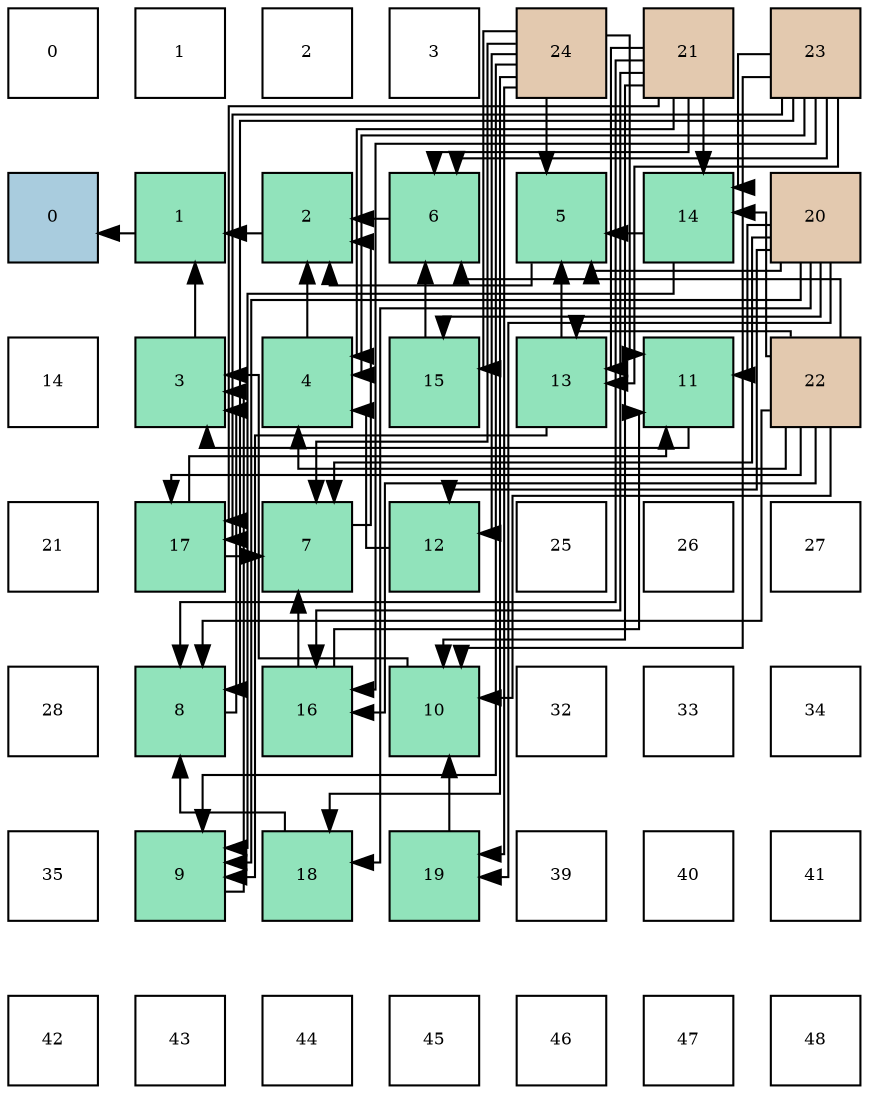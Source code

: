 digraph layout{
 rankdir=TB;
 splines=ortho;
 node [style=filled shape=square fixedsize=true width=0.6];
0[label="0", fontsize=8, fillcolor="#ffffff"];
1[label="1", fontsize=8, fillcolor="#ffffff"];
2[label="2", fontsize=8, fillcolor="#ffffff"];
3[label="3", fontsize=8, fillcolor="#ffffff"];
4[label="24", fontsize=8, fillcolor="#e3c9af"];
5[label="21", fontsize=8, fillcolor="#e3c9af"];
6[label="23", fontsize=8, fillcolor="#e3c9af"];
7[label="0", fontsize=8, fillcolor="#a9ccde"];
8[label="1", fontsize=8, fillcolor="#91e3bb"];
9[label="2", fontsize=8, fillcolor="#91e3bb"];
10[label="6", fontsize=8, fillcolor="#91e3bb"];
11[label="5", fontsize=8, fillcolor="#91e3bb"];
12[label="14", fontsize=8, fillcolor="#91e3bb"];
13[label="20", fontsize=8, fillcolor="#e3c9af"];
14[label="14", fontsize=8, fillcolor="#ffffff"];
15[label="3", fontsize=8, fillcolor="#91e3bb"];
16[label="4", fontsize=8, fillcolor="#91e3bb"];
17[label="15", fontsize=8, fillcolor="#91e3bb"];
18[label="13", fontsize=8, fillcolor="#91e3bb"];
19[label="11", fontsize=8, fillcolor="#91e3bb"];
20[label="22", fontsize=8, fillcolor="#e3c9af"];
21[label="21", fontsize=8, fillcolor="#ffffff"];
22[label="17", fontsize=8, fillcolor="#91e3bb"];
23[label="7", fontsize=8, fillcolor="#91e3bb"];
24[label="12", fontsize=8, fillcolor="#91e3bb"];
25[label="25", fontsize=8, fillcolor="#ffffff"];
26[label="26", fontsize=8, fillcolor="#ffffff"];
27[label="27", fontsize=8, fillcolor="#ffffff"];
28[label="28", fontsize=8, fillcolor="#ffffff"];
29[label="8", fontsize=8, fillcolor="#91e3bb"];
30[label="16", fontsize=8, fillcolor="#91e3bb"];
31[label="10", fontsize=8, fillcolor="#91e3bb"];
32[label="32", fontsize=8, fillcolor="#ffffff"];
33[label="33", fontsize=8, fillcolor="#ffffff"];
34[label="34", fontsize=8, fillcolor="#ffffff"];
35[label="35", fontsize=8, fillcolor="#ffffff"];
36[label="9", fontsize=8, fillcolor="#91e3bb"];
37[label="18", fontsize=8, fillcolor="#91e3bb"];
38[label="19", fontsize=8, fillcolor="#91e3bb"];
39[label="39", fontsize=8, fillcolor="#ffffff"];
40[label="40", fontsize=8, fillcolor="#ffffff"];
41[label="41", fontsize=8, fillcolor="#ffffff"];
42[label="42", fontsize=8, fillcolor="#ffffff"];
43[label="43", fontsize=8, fillcolor="#ffffff"];
44[label="44", fontsize=8, fillcolor="#ffffff"];
45[label="45", fontsize=8, fillcolor="#ffffff"];
46[label="46", fontsize=8, fillcolor="#ffffff"];
47[label="47", fontsize=8, fillcolor="#ffffff"];
48[label="48", fontsize=8, fillcolor="#ffffff"];
edge [constraint=false, style=vis];8 -> 7;
9 -> 8;
15 -> 8;
16 -> 9;
11 -> 9;
10 -> 9;
23 -> 9;
29 -> 15;
36 -> 15;
31 -> 15;
19 -> 15;
24 -> 16;
5 -> 16;
20 -> 16;
6 -> 16;
18 -> 11;
12 -> 11;
13 -> 11;
4 -> 11;
17 -> 10;
5 -> 10;
20 -> 10;
6 -> 10;
30 -> 23;
22 -> 23;
13 -> 23;
4 -> 23;
37 -> 29;
5 -> 29;
20 -> 29;
6 -> 29;
18 -> 36;
12 -> 36;
13 -> 36;
4 -> 36;
38 -> 31;
5 -> 31;
20 -> 31;
6 -> 31;
30 -> 19;
22 -> 19;
13 -> 19;
4 -> 19;
13 -> 24;
4 -> 24;
5 -> 18;
20 -> 18;
6 -> 18;
5 -> 12;
20 -> 12;
6 -> 12;
13 -> 17;
4 -> 17;
5 -> 30;
20 -> 30;
6 -> 30;
5 -> 22;
20 -> 22;
6 -> 22;
13 -> 37;
4 -> 37;
13 -> 38;
4 -> 38;
edge [constraint=true, style=invis];
0 -> 7 -> 14 -> 21 -> 28 -> 35 -> 42;
1 -> 8 -> 15 -> 22 -> 29 -> 36 -> 43;
2 -> 9 -> 16 -> 23 -> 30 -> 37 -> 44;
3 -> 10 -> 17 -> 24 -> 31 -> 38 -> 45;
4 -> 11 -> 18 -> 25 -> 32 -> 39 -> 46;
5 -> 12 -> 19 -> 26 -> 33 -> 40 -> 47;
6 -> 13 -> 20 -> 27 -> 34 -> 41 -> 48;
rank = same {0 -> 1 -> 2 -> 3 -> 4 -> 5 -> 6};
rank = same {7 -> 8 -> 9 -> 10 -> 11 -> 12 -> 13};
rank = same {14 -> 15 -> 16 -> 17 -> 18 -> 19 -> 20};
rank = same {21 -> 22 -> 23 -> 24 -> 25 -> 26 -> 27};
rank = same {28 -> 29 -> 30 -> 31 -> 32 -> 33 -> 34};
rank = same {35 -> 36 -> 37 -> 38 -> 39 -> 40 -> 41};
rank = same {42 -> 43 -> 44 -> 45 -> 46 -> 47 -> 48};
}